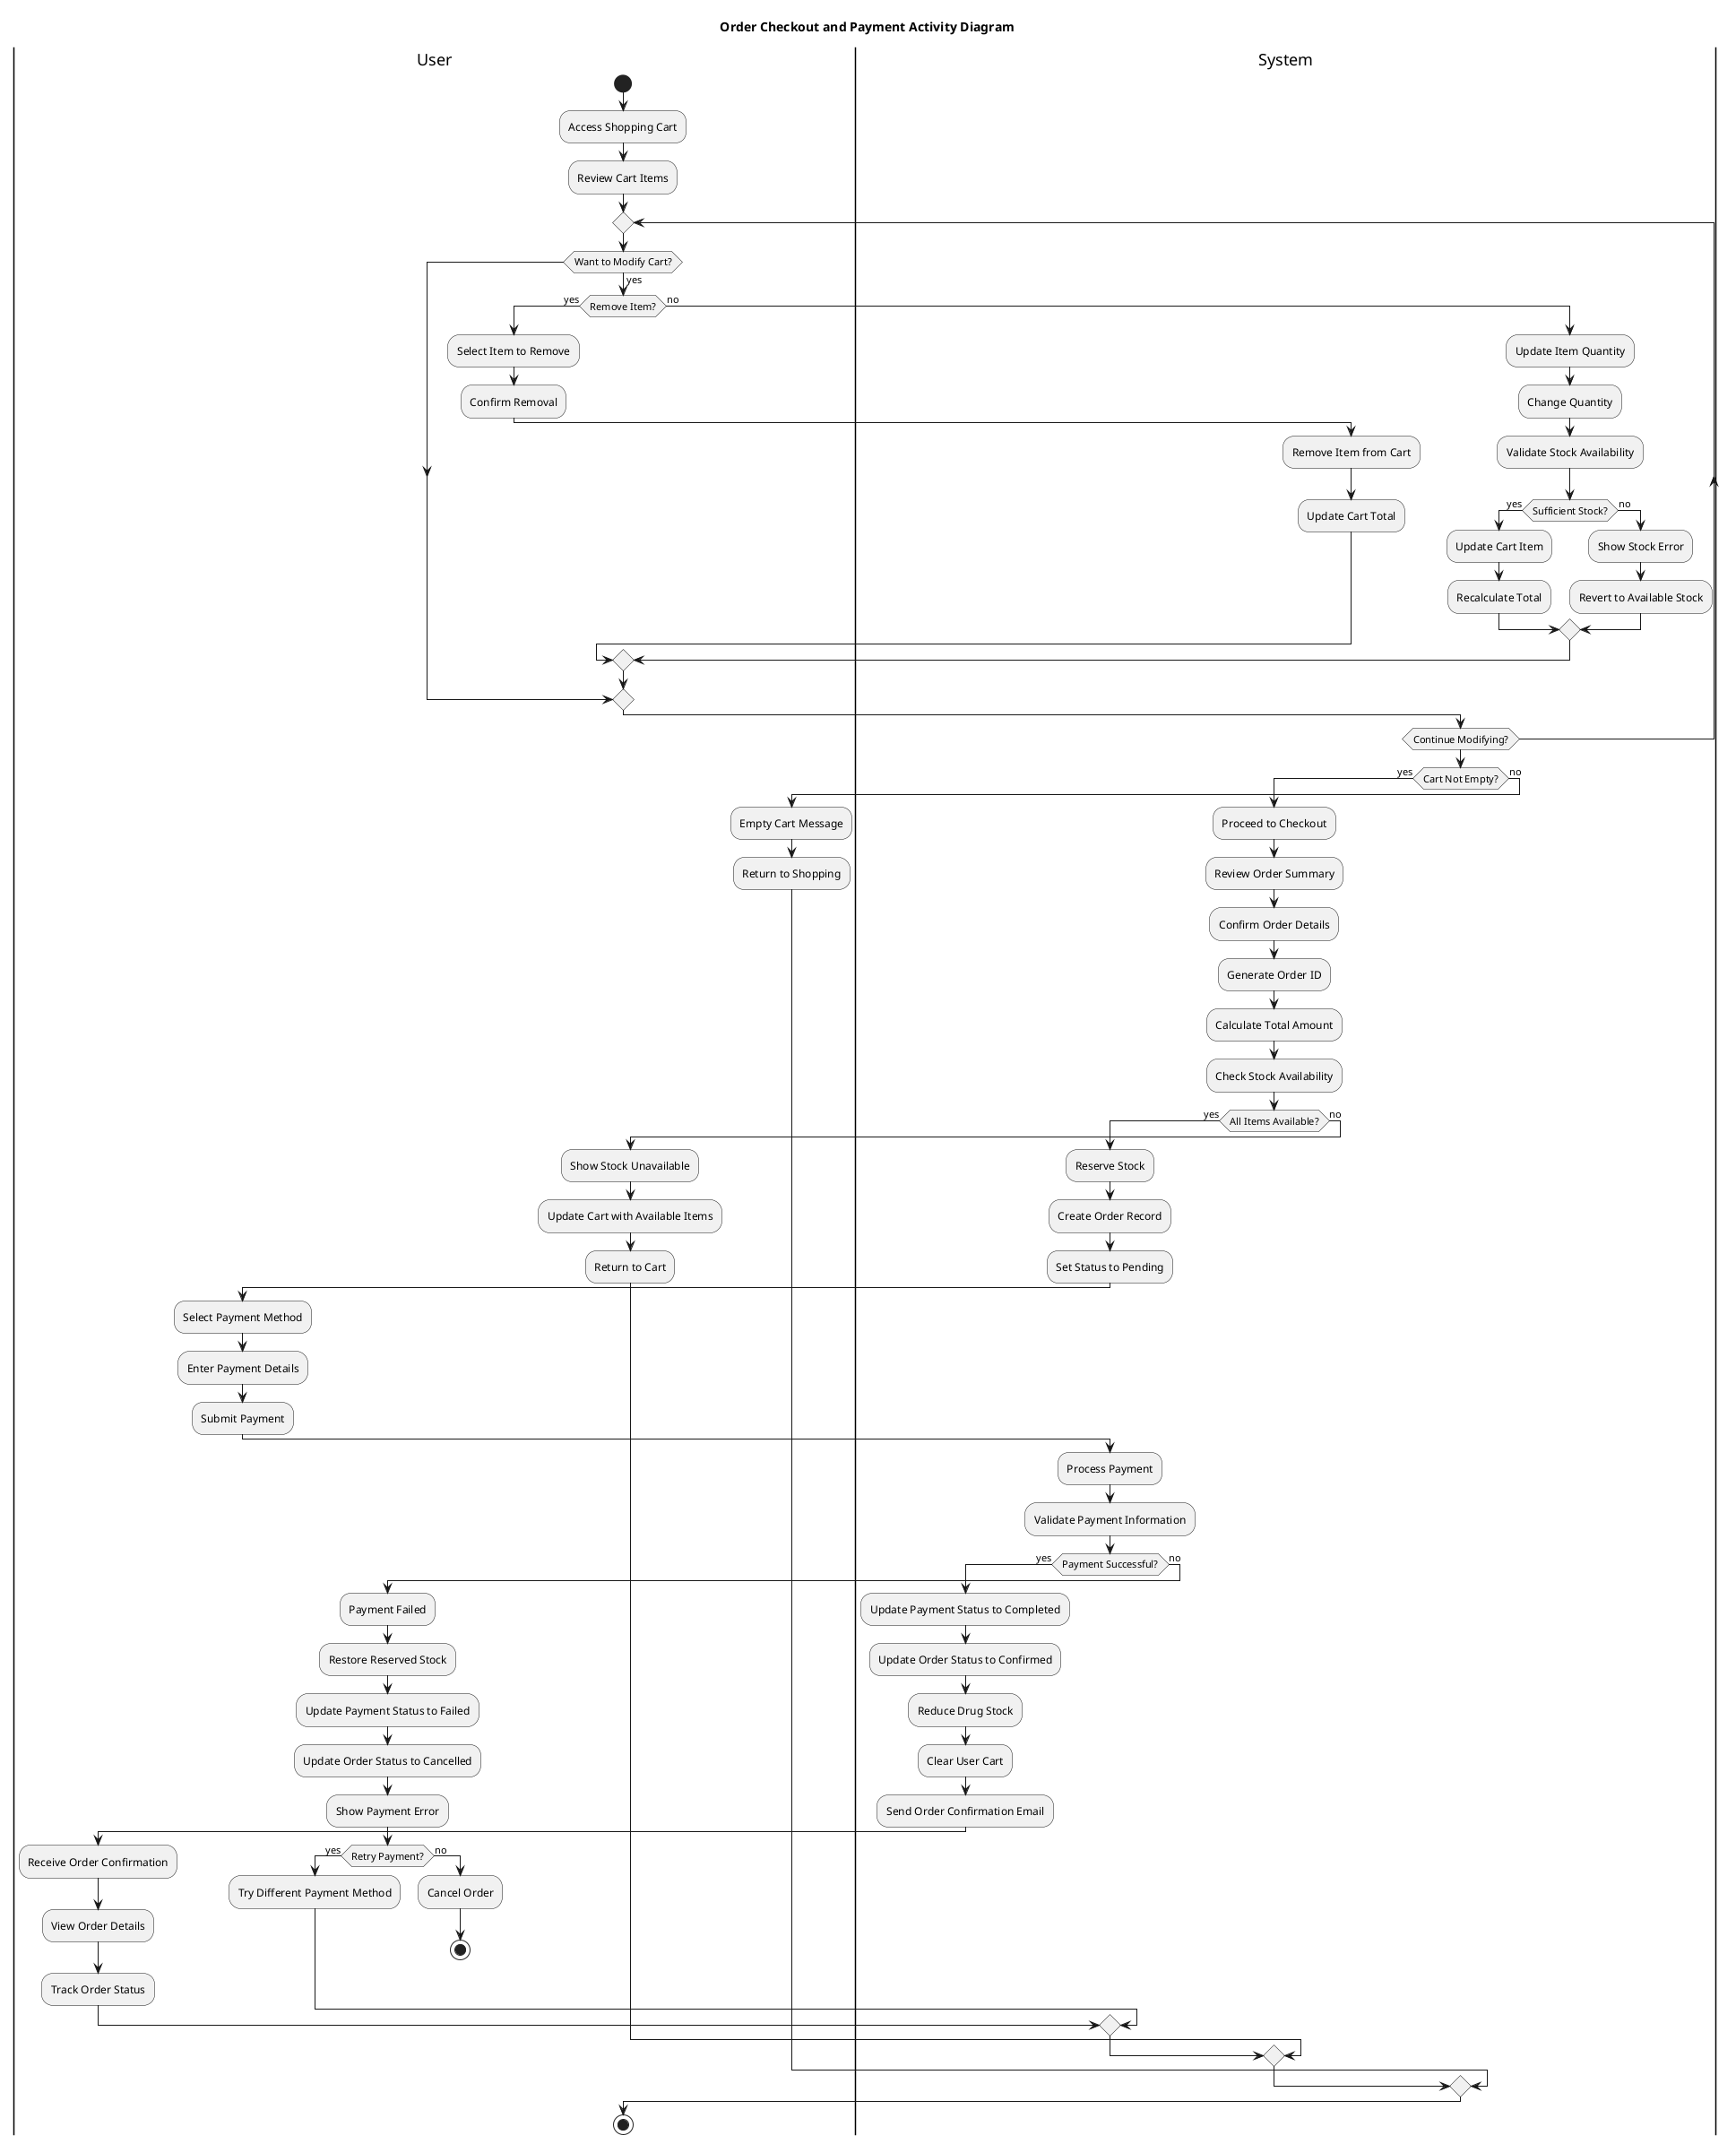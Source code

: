 @startuml order-checkout-payment-activity
skinparam linetype spline
title Order Checkout and Payment Activity Diagram

|User|
start
:Access Shopping Cart;
:Review Cart Items;

repeat
  if (Want to Modify Cart?) then (yes)
    if (Remove Item?) then (yes)
      :Select Item to Remove;
      :Confirm Removal;
      
      |System|
      :Remove Item from Cart;
      :Update Cart Total;
    else (no)
      :Update Item Quantity;
      :Change Quantity;
      
      |System|
      :Validate Stock Availability;
      if (Sufficient Stock?) then (yes)
        :Update Cart Item;
        :Recalculate Total;
      else (no)
        :Show Stock Error;
        :Revert to Available Stock;
      endif
    endif
  endif
repeat while (Continue Modifying?)

if (Cart Not Empty?) then (yes)
  :Proceed to Checkout;
  :Review Order Summary;
  :Confirm Order Details;
  
  |System|
  :Generate Order ID;
  :Calculate Total Amount;
  :Check Stock Availability;
  
  if (All Items Available?) then (yes)
    :Reserve Stock;
    :Create Order Record;
    :Set Status to Pending;
    
    |User|
    :Select Payment Method;
    :Enter Payment Details;
    :Submit Payment;
    
    |System|
    :Process Payment;
    :Validate Payment Information;
    
    if (Payment Successful?) then (yes)
      :Update Payment Status to Completed;
      :Update Order Status to Confirmed;
      :Reduce Drug Stock;
      :Clear User Cart;
      :Send Order Confirmation Email;
      
      |User|
      :Receive Order Confirmation;
      :View Order Details;
      :Track Order Status;
    else (no)
      :Payment Failed;
      :Restore Reserved Stock;
      :Update Payment Status to Failed;
      :Update Order Status to Cancelled;
      :Show Payment Error;
      
      if (Retry Payment?) then (yes)
        :Try Different Payment Method;
      else (no)
        :Cancel Order;
        stop
      endif
    endif
  else (no)
    :Show Stock Unavailable;
    :Update Cart with Available Items;
    :Return to Cart;
  endif
else (no)
  :Empty Cart Message;
  :Return to Shopping;
endif

stop
@enduml
